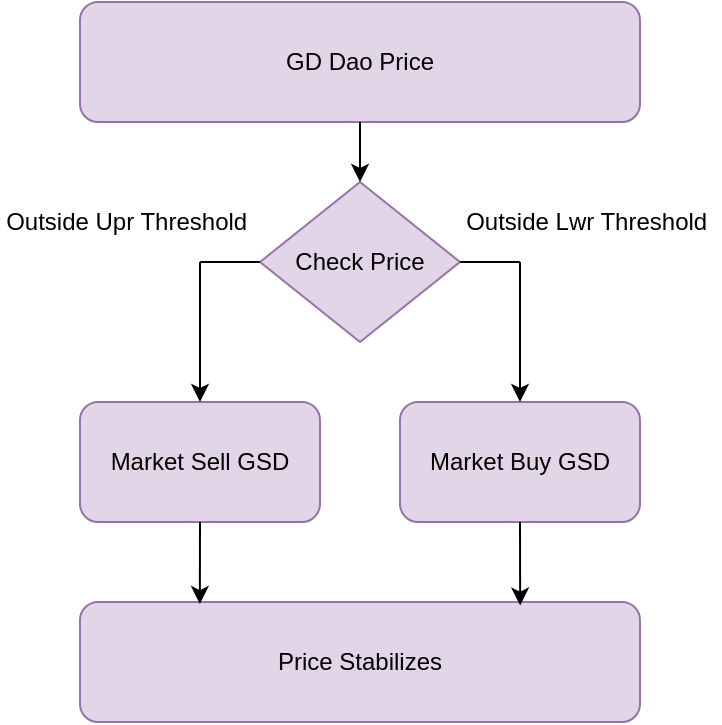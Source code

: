 <mxfile version="15.9.1" type="device"><diagram id="eNKf52n6AVhu7ovlOcvb" name="Page-1"><mxGraphModel dx="704" dy="768" grid="1" gridSize="10" guides="1" tooltips="1" connect="1" arrows="1" fold="1" page="1" pageScale="1" pageWidth="850" pageHeight="1100" math="0" shadow="0"><root><mxCell id="0"/><mxCell id="1" parent="0"/><mxCell id="3_8SPZk9_6NR6RYazxlh-1" value="GD Dao Price" style="rounded=1;whiteSpace=wrap;html=1;fillColor=#e1d5e7;strokeColor=#9673a6;" parent="1" vertex="1"><mxGeometry x="240" y="60" width="280" height="60" as="geometry"/></mxCell><mxCell id="3_8SPZk9_6NR6RYazxlh-3" value="Market Buy GSD" style="rounded=1;whiteSpace=wrap;html=1;fillColor=#e1d5e7;strokeColor=#9673a6;" parent="1" vertex="1"><mxGeometry x="400" y="260" width="120" height="60" as="geometry"/></mxCell><mxCell id="3_8SPZk9_6NR6RYazxlh-4" value="Market Sell GSD" style="rounded=1;whiteSpace=wrap;html=1;fillColor=#e1d5e7;strokeColor=#9673a6;" parent="1" vertex="1"><mxGeometry x="240" y="260" width="120" height="60" as="geometry"/></mxCell><mxCell id="3_8SPZk9_6NR6RYazxlh-6" value="Price Stabilizes" style="rounded=1;whiteSpace=wrap;html=1;fillColor=#e1d5e7;strokeColor=#9673a6;" parent="1" vertex="1"><mxGeometry x="240" y="360" width="280" height="60" as="geometry"/></mxCell><mxCell id="3_8SPZk9_6NR6RYazxlh-13" value="Check Price" style="rhombus;whiteSpace=wrap;html=1;fillColor=#e1d5e7;strokeColor=#9673a6;" parent="1" vertex="1"><mxGeometry x="330" y="150" width="100" height="80" as="geometry"/></mxCell><mxCell id="3_8SPZk9_6NR6RYazxlh-14" value="" style="endArrow=classic;html=1;" parent="1" edge="1"><mxGeometry width="50" height="50" relative="1" as="geometry"><mxPoint x="300" y="190" as="sourcePoint"/><mxPoint x="300" y="260" as="targetPoint"/></mxGeometry></mxCell><mxCell id="3_8SPZk9_6NR6RYazxlh-19" value="" style="endArrow=classic;html=1;entryX=0.5;entryY=0;entryDx=0;entryDy=0;" parent="1" target="3_8SPZk9_6NR6RYazxlh-3" edge="1"><mxGeometry width="50" height="50" relative="1" as="geometry"><mxPoint x="460" y="190" as="sourcePoint"/><mxPoint x="530" y="160" as="targetPoint"/></mxGeometry></mxCell><mxCell id="3_8SPZk9_6NR6RYazxlh-20" value="" style="endArrow=none;html=1;entryX=0;entryY=0.5;entryDx=0;entryDy=0;" parent="1" target="3_8SPZk9_6NR6RYazxlh-13" edge="1"><mxGeometry width="50" height="50" relative="1" as="geometry"><mxPoint x="300" y="190" as="sourcePoint"/><mxPoint x="340" y="140" as="targetPoint"/></mxGeometry></mxCell><mxCell id="3_8SPZk9_6NR6RYazxlh-21" value="" style="endArrow=none;html=1;exitX=1;exitY=0.5;exitDx=0;exitDy=0;" parent="1" source="3_8SPZk9_6NR6RYazxlh-13" edge="1"><mxGeometry width="50" height="50" relative="1" as="geometry"><mxPoint x="500" y="200" as="sourcePoint"/><mxPoint x="460" y="190" as="targetPoint"/></mxGeometry></mxCell><mxCell id="3_8SPZk9_6NR6RYazxlh-22" value="" style="endArrow=classic;html=1;exitX=0.5;exitY=1;exitDx=0;exitDy=0;entryX=0.5;entryY=0;entryDx=0;entryDy=0;" parent="1" source="3_8SPZk9_6NR6RYazxlh-1" target="3_8SPZk9_6NR6RYazxlh-13" edge="1"><mxGeometry width="50" height="50" relative="1" as="geometry"><mxPoint x="580" y="180" as="sourcePoint"/><mxPoint x="630" y="130" as="targetPoint"/></mxGeometry></mxCell><mxCell id="3_8SPZk9_6NR6RYazxlh-24" value="" style="endArrow=classic;html=1;exitX=0.5;exitY=1;exitDx=0;exitDy=0;entryX=0.786;entryY=0.03;entryDx=0;entryDy=0;entryPerimeter=0;" parent="1" source="3_8SPZk9_6NR6RYazxlh-3" edge="1" target="3_8SPZk9_6NR6RYazxlh-6"><mxGeometry width="50" height="50" relative="1" as="geometry"><mxPoint x="590" y="360" as="sourcePoint"/><mxPoint x="460" y="360" as="targetPoint"/></mxGeometry></mxCell><mxCell id="3_8SPZk9_6NR6RYazxlh-25" value="" style="endArrow=classic;html=1;exitX=0.5;exitY=1;exitDx=0;exitDy=0;entryX=0.214;entryY=0.017;entryDx=0;entryDy=0;entryPerimeter=0;" parent="1" source="3_8SPZk9_6NR6RYazxlh-4" target="3_8SPZk9_6NR6RYazxlh-6" edge="1"><mxGeometry width="50" height="50" relative="1" as="geometry"><mxPoint x="180" y="510" as="sourcePoint"/><mxPoint x="230" y="460" as="targetPoint"/></mxGeometry></mxCell><mxCell id="FStboJ_NcbmHZNsYXezv-2" value="Outside Upr Threshold&amp;nbsp;" style="text;html=1;strokeColor=none;fillColor=none;align=center;verticalAlign=middle;whiteSpace=wrap;rounded=0;" vertex="1" parent="1"><mxGeometry x="200" y="160" width="130" height="20" as="geometry"/></mxCell><mxCell id="FStboJ_NcbmHZNsYXezv-3" value="Outside Lwr Threshold&amp;nbsp;" style="text;html=1;strokeColor=none;fillColor=none;align=center;verticalAlign=middle;whiteSpace=wrap;rounded=0;" vertex="1" parent="1"><mxGeometry x="430" y="160" width="130" height="20" as="geometry"/></mxCell></root></mxGraphModel></diagram></mxfile>